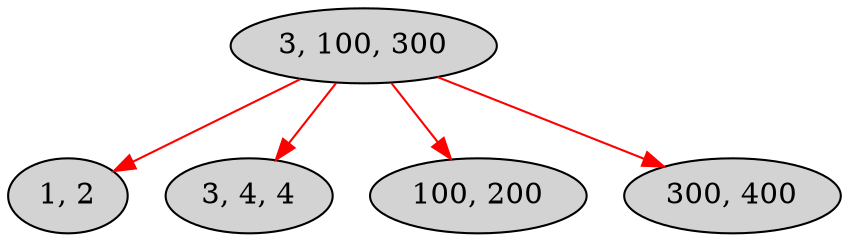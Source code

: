 digraph G {
	graph [dpi = 300];
	node    [style =     filled];
	edge   [color = red];
	color = red;

	node00a [label = "3, 100, 300"];

	node01a [label = "1, 2"];
	node01b [label = "3, 4, 4"];
	node01c [label = "100, 200"];
	node01d [label = "300, 400"];

	"node00a" -> "node01a"
	"node00a" -> "node01b"
	"node00a" -> "node01c"
	"node00a" -> "node01d"
}